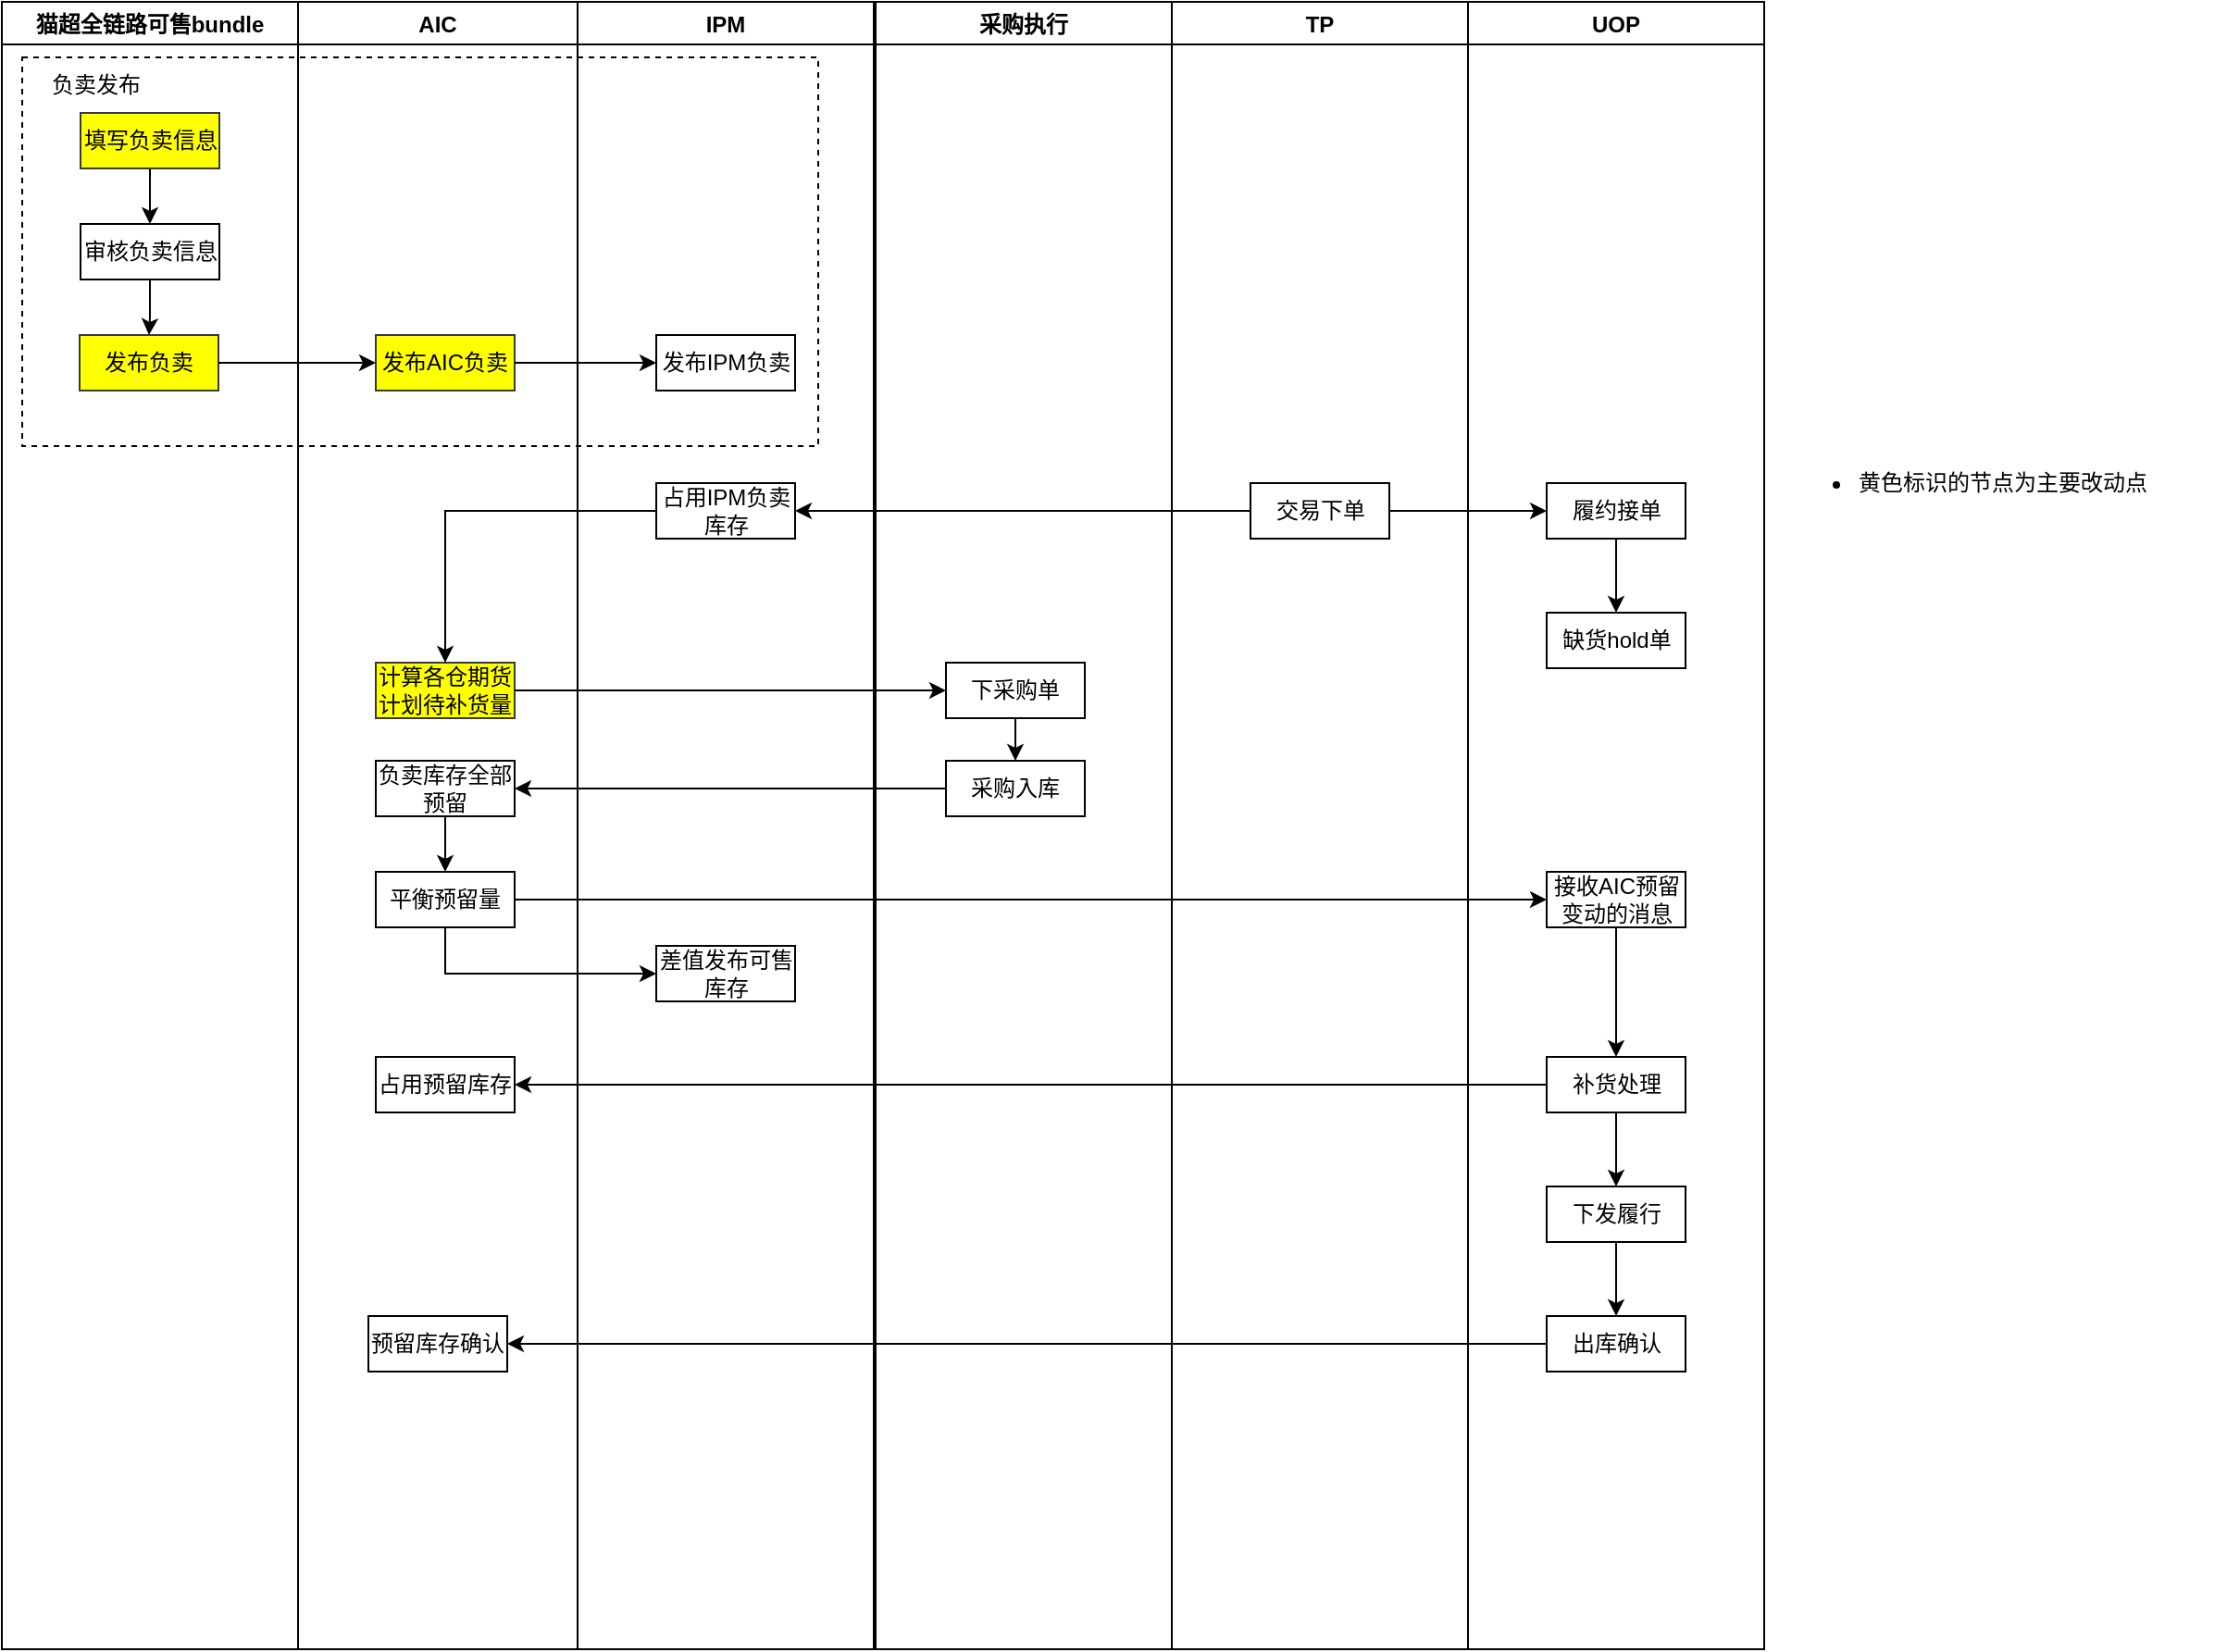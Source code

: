 <mxfile version="16.5.6" type="github">
  <diagram name="Page-1" id="e7e014a7-5840-1c2e-5031-d8a46d1fe8dd">
    <mxGraphModel dx="1298" dy="753" grid="1" gridSize="10" guides="1" tooltips="1" connect="1" arrows="1" fold="1" page="1" pageScale="1" pageWidth="4681" pageHeight="3300" background="none" math="0" shadow="0">
      <root>
        <mxCell id="0" />
        <mxCell id="1" parent="0" />
        <mxCell id="2Rd2rmzqAi-p8BPYmMrB-163" value="" style="rounded=0;whiteSpace=wrap;html=1;dashed=1;" vertex="1" parent="1">
          <mxGeometry x="90" y="170" width="430" height="210" as="geometry" />
        </mxCell>
        <mxCell id="2Rd2rmzqAi-p8BPYmMrB-45" value="AIC" style="swimlane;startSize=23;" vertex="1" parent="1">
          <mxGeometry x="239" y="140" width="151" height="890" as="geometry" />
        </mxCell>
        <mxCell id="2Rd2rmzqAi-p8BPYmMrB-85" value="发布AIC负卖" style="rounded=0;whiteSpace=wrap;html=1;fillColor=#FFFF00;strokeColor=#36393d;" vertex="1" parent="2Rd2rmzqAi-p8BPYmMrB-45">
          <mxGeometry x="42" y="180" width="75" height="30" as="geometry" />
        </mxCell>
        <mxCell id="2Rd2rmzqAi-p8BPYmMrB-100" value="计算各仓期货计划待补货量" style="rounded=0;whiteSpace=wrap;html=1;fillColor=#FFFF00;strokeColor=#36393d;" vertex="1" parent="2Rd2rmzqAi-p8BPYmMrB-45">
          <mxGeometry x="42" y="357" width="75" height="30" as="geometry" />
        </mxCell>
        <mxCell id="2Rd2rmzqAi-p8BPYmMrB-160" style="edgeStyle=orthogonalEdgeStyle;rounded=0;orthogonalLoop=1;jettySize=auto;html=1;exitX=0.5;exitY=1;exitDx=0;exitDy=0;entryX=0.5;entryY=0;entryDx=0;entryDy=0;" edge="1" parent="2Rd2rmzqAi-p8BPYmMrB-45" source="2Rd2rmzqAi-p8BPYmMrB-106" target="2Rd2rmzqAi-p8BPYmMrB-121">
          <mxGeometry relative="1" as="geometry" />
        </mxCell>
        <mxCell id="2Rd2rmzqAi-p8BPYmMrB-106" value="负卖库存全部预留" style="rounded=0;whiteSpace=wrap;html=1;" vertex="1" parent="2Rd2rmzqAi-p8BPYmMrB-45">
          <mxGeometry x="42" y="410" width="75" height="30" as="geometry" />
        </mxCell>
        <mxCell id="2Rd2rmzqAi-p8BPYmMrB-121" value="平衡预留量" style="rounded=0;whiteSpace=wrap;html=1;" vertex="1" parent="2Rd2rmzqAi-p8BPYmMrB-45">
          <mxGeometry x="42" y="470" width="75" height="30" as="geometry" />
        </mxCell>
        <mxCell id="2Rd2rmzqAi-p8BPYmMrB-137" value="占用预留库存" style="rounded=0;whiteSpace=wrap;html=1;" vertex="1" parent="2Rd2rmzqAi-p8BPYmMrB-45">
          <mxGeometry x="42" y="570" width="75" height="30" as="geometry" />
        </mxCell>
        <mxCell id="2Rd2rmzqAi-p8BPYmMrB-155" value="预留库存确认" style="rounded=0;whiteSpace=wrap;html=1;" vertex="1" parent="2Rd2rmzqAi-p8BPYmMrB-45">
          <mxGeometry x="38" y="710" width="75" height="30" as="geometry" />
        </mxCell>
        <mxCell id="2Rd2rmzqAi-p8BPYmMrB-49" value="UOP" style="swimlane;startSize=23;" vertex="1" parent="1">
          <mxGeometry x="871" y="140" width="160" height="890" as="geometry" />
        </mxCell>
        <mxCell id="2Rd2rmzqAi-p8BPYmMrB-98" style="edgeStyle=orthogonalEdgeStyle;rounded=0;orthogonalLoop=1;jettySize=auto;html=1;exitX=0.5;exitY=1;exitDx=0;exitDy=0;entryX=0.5;entryY=0;entryDx=0;entryDy=0;" edge="1" parent="2Rd2rmzqAi-p8BPYmMrB-49" source="2Rd2rmzqAi-p8BPYmMrB-89" target="2Rd2rmzqAi-p8BPYmMrB-90">
          <mxGeometry relative="1" as="geometry" />
        </mxCell>
        <mxCell id="2Rd2rmzqAi-p8BPYmMrB-89" value="履约接单" style="rounded=0;whiteSpace=wrap;html=1;" vertex="1" parent="2Rd2rmzqAi-p8BPYmMrB-49">
          <mxGeometry x="42.5" y="260" width="75" height="30" as="geometry" />
        </mxCell>
        <mxCell id="2Rd2rmzqAi-p8BPYmMrB-90" value="缺货hold单" style="rounded=0;whiteSpace=wrap;html=1;" vertex="1" parent="2Rd2rmzqAi-p8BPYmMrB-49">
          <mxGeometry x="42.5" y="330" width="75" height="30" as="geometry" />
        </mxCell>
        <mxCell id="2Rd2rmzqAi-p8BPYmMrB-128" style="edgeStyle=orthogonalEdgeStyle;rounded=0;orthogonalLoop=1;jettySize=auto;html=1;exitX=0.5;exitY=1;exitDx=0;exitDy=0;entryX=0.5;entryY=0;entryDx=0;entryDy=0;" edge="1" parent="2Rd2rmzqAi-p8BPYmMrB-49" source="2Rd2rmzqAi-p8BPYmMrB-124" target="2Rd2rmzqAi-p8BPYmMrB-126">
          <mxGeometry relative="1" as="geometry" />
        </mxCell>
        <mxCell id="2Rd2rmzqAi-p8BPYmMrB-124" value="接收AIC预留变动的消息" style="rounded=0;whiteSpace=wrap;html=1;" vertex="1" parent="2Rd2rmzqAi-p8BPYmMrB-49">
          <mxGeometry x="42.5" y="470" width="75" height="30" as="geometry" />
        </mxCell>
        <mxCell id="2Rd2rmzqAi-p8BPYmMrB-140" style="edgeStyle=orthogonalEdgeStyle;rounded=0;orthogonalLoop=1;jettySize=auto;html=1;exitX=0.5;exitY=1;exitDx=0;exitDy=0;entryX=0.5;entryY=0;entryDx=0;entryDy=0;" edge="1" parent="2Rd2rmzqAi-p8BPYmMrB-49" source="2Rd2rmzqAi-p8BPYmMrB-126" target="2Rd2rmzqAi-p8BPYmMrB-139">
          <mxGeometry relative="1" as="geometry" />
        </mxCell>
        <mxCell id="2Rd2rmzqAi-p8BPYmMrB-126" value="补货处理" style="rounded=0;whiteSpace=wrap;html=1;" vertex="1" parent="2Rd2rmzqAi-p8BPYmMrB-49">
          <mxGeometry x="42.5" y="570" width="75" height="30" as="geometry" />
        </mxCell>
        <mxCell id="2Rd2rmzqAi-p8BPYmMrB-161" style="edgeStyle=orthogonalEdgeStyle;rounded=0;orthogonalLoop=1;jettySize=auto;html=1;exitX=0.5;exitY=1;exitDx=0;exitDy=0;entryX=0.5;entryY=0;entryDx=0;entryDy=0;" edge="1" parent="2Rd2rmzqAi-p8BPYmMrB-49" source="2Rd2rmzqAi-p8BPYmMrB-139" target="2Rd2rmzqAi-p8BPYmMrB-154">
          <mxGeometry relative="1" as="geometry" />
        </mxCell>
        <mxCell id="2Rd2rmzqAi-p8BPYmMrB-139" value="下发履行" style="rounded=0;whiteSpace=wrap;html=1;" vertex="1" parent="2Rd2rmzqAi-p8BPYmMrB-49">
          <mxGeometry x="42.5" y="640" width="75" height="30" as="geometry" />
        </mxCell>
        <mxCell id="2Rd2rmzqAi-p8BPYmMrB-154" value="出库确认" style="rounded=0;whiteSpace=wrap;html=1;" vertex="1" parent="2Rd2rmzqAi-p8BPYmMrB-49">
          <mxGeometry x="42.5" y="710" width="75" height="30" as="geometry" />
        </mxCell>
        <mxCell id="2Rd2rmzqAi-p8BPYmMrB-77" value="猫超全链路可售bundle" style="swimlane;" vertex="1" parent="1">
          <mxGeometry x="79" y="140" width="160" height="890" as="geometry" />
        </mxCell>
        <mxCell id="2Rd2rmzqAi-p8BPYmMrB-82" style="edgeStyle=orthogonalEdgeStyle;rounded=0;orthogonalLoop=1;jettySize=auto;html=1;exitX=0.5;exitY=1;exitDx=0;exitDy=0;entryX=0.5;entryY=0;entryDx=0;entryDy=0;" edge="1" parent="2Rd2rmzqAi-p8BPYmMrB-77" source="2Rd2rmzqAi-p8BPYmMrB-79" target="2Rd2rmzqAi-p8BPYmMrB-80">
          <mxGeometry relative="1" as="geometry" />
        </mxCell>
        <mxCell id="2Rd2rmzqAi-p8BPYmMrB-79" value="填写负卖信息" style="rounded=0;whiteSpace=wrap;html=1;fillColor=#FFFF00;strokeColor=#36393d;" vertex="1" parent="2Rd2rmzqAi-p8BPYmMrB-77">
          <mxGeometry x="42.5" y="60" width="75" height="30" as="geometry" />
        </mxCell>
        <mxCell id="2Rd2rmzqAi-p8BPYmMrB-83" style="edgeStyle=orthogonalEdgeStyle;rounded=0;orthogonalLoop=1;jettySize=auto;html=1;exitX=0.5;exitY=1;exitDx=0;exitDy=0;" edge="1" parent="2Rd2rmzqAi-p8BPYmMrB-77" source="2Rd2rmzqAi-p8BPYmMrB-80" target="2Rd2rmzqAi-p8BPYmMrB-81">
          <mxGeometry relative="1" as="geometry" />
        </mxCell>
        <mxCell id="2Rd2rmzqAi-p8BPYmMrB-80" value="审核负卖信息" style="rounded=0;whiteSpace=wrap;html=1;" vertex="1" parent="2Rd2rmzqAi-p8BPYmMrB-77">
          <mxGeometry x="42.5" y="120" width="75" height="30" as="geometry" />
        </mxCell>
        <mxCell id="2Rd2rmzqAi-p8BPYmMrB-81" value="发布负卖" style="rounded=0;whiteSpace=wrap;html=1;fillColor=#FFFF00;strokeColor=#36393d;" vertex="1" parent="2Rd2rmzqAi-p8BPYmMrB-77">
          <mxGeometry x="42" y="180" width="75" height="30" as="geometry" />
        </mxCell>
        <mxCell id="2Rd2rmzqAi-p8BPYmMrB-164" value="负卖发布" style="text;html=1;strokeColor=none;fillColor=none;align=center;verticalAlign=middle;whiteSpace=wrap;rounded=0;dashed=1;" vertex="1" parent="2Rd2rmzqAi-p8BPYmMrB-77">
          <mxGeometry x="21" y="30" width="60" height="30" as="geometry" />
        </mxCell>
        <mxCell id="2Rd2rmzqAi-p8BPYmMrB-41" value="TP" style="swimlane;" vertex="1" parent="1">
          <mxGeometry x="711" y="140" width="160" height="890" as="geometry" />
        </mxCell>
        <mxCell id="2Rd2rmzqAi-p8BPYmMrB-56" value="交易下单" style="rounded=0;whiteSpace=wrap;html=1;" vertex="1" parent="2Rd2rmzqAi-p8BPYmMrB-41">
          <mxGeometry x="42.5" y="260" width="75" height="30" as="geometry" />
        </mxCell>
        <mxCell id="2Rd2rmzqAi-p8BPYmMrB-78" value="IPM" style="swimlane;" vertex="1" parent="1">
          <mxGeometry x="390" y="140" width="160" height="890" as="geometry" />
        </mxCell>
        <mxCell id="2Rd2rmzqAi-p8BPYmMrB-86" value="发布IPM负卖" style="rounded=0;whiteSpace=wrap;html=1;" vertex="1" parent="2Rd2rmzqAi-p8BPYmMrB-78">
          <mxGeometry x="42.5" y="180" width="75" height="30" as="geometry" />
        </mxCell>
        <mxCell id="2Rd2rmzqAi-p8BPYmMrB-95" value="占用IPM负卖库存" style="rounded=0;whiteSpace=wrap;html=1;" vertex="1" parent="2Rd2rmzqAi-p8BPYmMrB-78">
          <mxGeometry x="42.5" y="260" width="75" height="30" as="geometry" />
        </mxCell>
        <mxCell id="2Rd2rmzqAi-p8BPYmMrB-110" value="差值发布可售库存" style="rounded=0;whiteSpace=wrap;html=1;" vertex="1" parent="2Rd2rmzqAi-p8BPYmMrB-78">
          <mxGeometry x="42.5" y="510" width="75" height="30" as="geometry" />
        </mxCell>
        <mxCell id="2Rd2rmzqAi-p8BPYmMrB-87" style="edgeStyle=orthogonalEdgeStyle;rounded=0;orthogonalLoop=1;jettySize=auto;html=1;exitX=1;exitY=0.5;exitDx=0;exitDy=0;entryX=0;entryY=0.5;entryDx=0;entryDy=0;" edge="1" parent="1" source="2Rd2rmzqAi-p8BPYmMrB-81" target="2Rd2rmzqAi-p8BPYmMrB-85">
          <mxGeometry relative="1" as="geometry" />
        </mxCell>
        <mxCell id="2Rd2rmzqAi-p8BPYmMrB-88" style="edgeStyle=orthogonalEdgeStyle;rounded=0;orthogonalLoop=1;jettySize=auto;html=1;exitX=1;exitY=0.5;exitDx=0;exitDy=0;entryX=0;entryY=0.5;entryDx=0;entryDy=0;" edge="1" parent="1" source="2Rd2rmzqAi-p8BPYmMrB-85" target="2Rd2rmzqAi-p8BPYmMrB-86">
          <mxGeometry relative="1" as="geometry" />
        </mxCell>
        <mxCell id="2Rd2rmzqAi-p8BPYmMrB-91" value="采购执行" style="swimlane;" vertex="1" parent="1">
          <mxGeometry x="551" y="140" width="160" height="890" as="geometry" />
        </mxCell>
        <mxCell id="2Rd2rmzqAi-p8BPYmMrB-105" style="edgeStyle=orthogonalEdgeStyle;rounded=0;orthogonalLoop=1;jettySize=auto;html=1;exitX=0.5;exitY=1;exitDx=0;exitDy=0;entryX=0.5;entryY=0;entryDx=0;entryDy=0;" edge="1" parent="2Rd2rmzqAi-p8BPYmMrB-91" source="2Rd2rmzqAi-p8BPYmMrB-92" target="2Rd2rmzqAi-p8BPYmMrB-104">
          <mxGeometry relative="1" as="geometry" />
        </mxCell>
        <mxCell id="2Rd2rmzqAi-p8BPYmMrB-92" value="下采购单" style="rounded=0;whiteSpace=wrap;html=1;" vertex="1" parent="2Rd2rmzqAi-p8BPYmMrB-91">
          <mxGeometry x="38" y="357" width="75" height="30" as="geometry" />
        </mxCell>
        <mxCell id="2Rd2rmzqAi-p8BPYmMrB-104" value="采购入库" style="rounded=0;whiteSpace=wrap;html=1;" vertex="1" parent="2Rd2rmzqAi-p8BPYmMrB-91">
          <mxGeometry x="38" y="410" width="75" height="30" as="geometry" />
        </mxCell>
        <mxCell id="2Rd2rmzqAi-p8BPYmMrB-96" style="edgeStyle=orthogonalEdgeStyle;rounded=0;orthogonalLoop=1;jettySize=auto;html=1;exitX=0;exitY=0.5;exitDx=0;exitDy=0;entryX=1;entryY=0.5;entryDx=0;entryDy=0;" edge="1" parent="1" source="2Rd2rmzqAi-p8BPYmMrB-56" target="2Rd2rmzqAi-p8BPYmMrB-95">
          <mxGeometry relative="1" as="geometry" />
        </mxCell>
        <mxCell id="2Rd2rmzqAi-p8BPYmMrB-97" style="edgeStyle=orthogonalEdgeStyle;rounded=0;orthogonalLoop=1;jettySize=auto;html=1;exitX=1;exitY=0.5;exitDx=0;exitDy=0;entryX=0;entryY=0.5;entryDx=0;entryDy=0;" edge="1" parent="1" source="2Rd2rmzqAi-p8BPYmMrB-56" target="2Rd2rmzqAi-p8BPYmMrB-89">
          <mxGeometry relative="1" as="geometry" />
        </mxCell>
        <mxCell id="2Rd2rmzqAi-p8BPYmMrB-102" style="edgeStyle=orthogonalEdgeStyle;rounded=0;orthogonalLoop=1;jettySize=auto;html=1;exitX=0;exitY=0.5;exitDx=0;exitDy=0;entryX=0.5;entryY=0;entryDx=0;entryDy=0;" edge="1" parent="1" source="2Rd2rmzqAi-p8BPYmMrB-95" target="2Rd2rmzqAi-p8BPYmMrB-100">
          <mxGeometry relative="1" as="geometry" />
        </mxCell>
        <mxCell id="2Rd2rmzqAi-p8BPYmMrB-107" style="edgeStyle=orthogonalEdgeStyle;rounded=0;orthogonalLoop=1;jettySize=auto;html=1;exitX=0;exitY=0.5;exitDx=0;exitDy=0;entryX=1;entryY=0.5;entryDx=0;entryDy=0;" edge="1" parent="1" source="2Rd2rmzqAi-p8BPYmMrB-104" target="2Rd2rmzqAi-p8BPYmMrB-106">
          <mxGeometry relative="1" as="geometry" />
        </mxCell>
        <mxCell id="2Rd2rmzqAi-p8BPYmMrB-120" style="edgeStyle=orthogonalEdgeStyle;rounded=0;orthogonalLoop=1;jettySize=auto;html=1;exitX=0.5;exitY=1;exitDx=0;exitDy=0;entryX=0;entryY=0.5;entryDx=0;entryDy=0;" edge="1" parent="1" source="2Rd2rmzqAi-p8BPYmMrB-121" target="2Rd2rmzqAi-p8BPYmMrB-110">
          <mxGeometry relative="1" as="geometry">
            <mxPoint x="408.5" y="732" as="sourcePoint" />
          </mxGeometry>
        </mxCell>
        <mxCell id="2Rd2rmzqAi-p8BPYmMrB-123" style="edgeStyle=orthogonalEdgeStyle;rounded=0;orthogonalLoop=1;jettySize=auto;html=1;exitX=1;exitY=0.5;exitDx=0;exitDy=0;entryX=0;entryY=0.5;entryDx=0;entryDy=0;" edge="1" parent="1" source="2Rd2rmzqAi-p8BPYmMrB-100" target="2Rd2rmzqAi-p8BPYmMrB-92">
          <mxGeometry relative="1" as="geometry" />
        </mxCell>
        <mxCell id="2Rd2rmzqAi-p8BPYmMrB-125" style="edgeStyle=orthogonalEdgeStyle;rounded=0;orthogonalLoop=1;jettySize=auto;html=1;exitX=1;exitY=0.5;exitDx=0;exitDy=0;entryX=0;entryY=0.5;entryDx=0;entryDy=0;" edge="1" parent="1" source="2Rd2rmzqAi-p8BPYmMrB-121" target="2Rd2rmzqAi-p8BPYmMrB-124">
          <mxGeometry relative="1" as="geometry" />
        </mxCell>
        <mxCell id="2Rd2rmzqAi-p8BPYmMrB-138" style="edgeStyle=orthogonalEdgeStyle;rounded=0;orthogonalLoop=1;jettySize=auto;html=1;exitX=0;exitY=0.5;exitDx=0;exitDy=0;entryX=1;entryY=0.5;entryDx=0;entryDy=0;" edge="1" parent="1" source="2Rd2rmzqAi-p8BPYmMrB-126" target="2Rd2rmzqAi-p8BPYmMrB-137">
          <mxGeometry relative="1" as="geometry" />
        </mxCell>
        <mxCell id="2Rd2rmzqAi-p8BPYmMrB-159" style="edgeStyle=orthogonalEdgeStyle;rounded=0;orthogonalLoop=1;jettySize=auto;html=1;exitX=0;exitY=0.5;exitDx=0;exitDy=0;entryX=1;entryY=0.5;entryDx=0;entryDy=0;" edge="1" parent="1" source="2Rd2rmzqAi-p8BPYmMrB-154" target="2Rd2rmzqAi-p8BPYmMrB-155">
          <mxGeometry relative="1" as="geometry" />
        </mxCell>
        <mxCell id="2Rd2rmzqAi-p8BPYmMrB-165" value="&lt;ul&gt;&lt;li&gt;黄色标识的节点为主要改动点&lt;/li&gt;&lt;/ul&gt;" style="text;strokeColor=none;fillColor=none;html=1;whiteSpace=wrap;verticalAlign=middle;overflow=hidden;dashed=1;align=left;" vertex="1" parent="1">
          <mxGeometry x="1040" y="360" width="240" height="80" as="geometry" />
        </mxCell>
      </root>
    </mxGraphModel>
  </diagram>
</mxfile>
